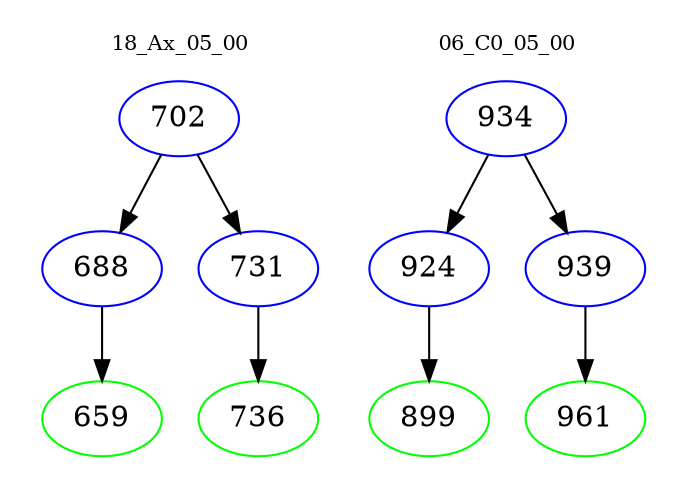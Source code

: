 digraph{
subgraph cluster_0 {
color = white
label = "18_Ax_05_00";
fontsize=10;
T0_702 [label="702", color="blue"]
T0_702 -> T0_688 [color="black"]
T0_688 [label="688", color="blue"]
T0_688 -> T0_659 [color="black"]
T0_659 [label="659", color="green"]
T0_702 -> T0_731 [color="black"]
T0_731 [label="731", color="blue"]
T0_731 -> T0_736 [color="black"]
T0_736 [label="736", color="green"]
}
subgraph cluster_1 {
color = white
label = "06_C0_05_00";
fontsize=10;
T1_934 [label="934", color="blue"]
T1_934 -> T1_924 [color="black"]
T1_924 [label="924", color="blue"]
T1_924 -> T1_899 [color="black"]
T1_899 [label="899", color="green"]
T1_934 -> T1_939 [color="black"]
T1_939 [label="939", color="blue"]
T1_939 -> T1_961 [color="black"]
T1_961 [label="961", color="green"]
}
}
